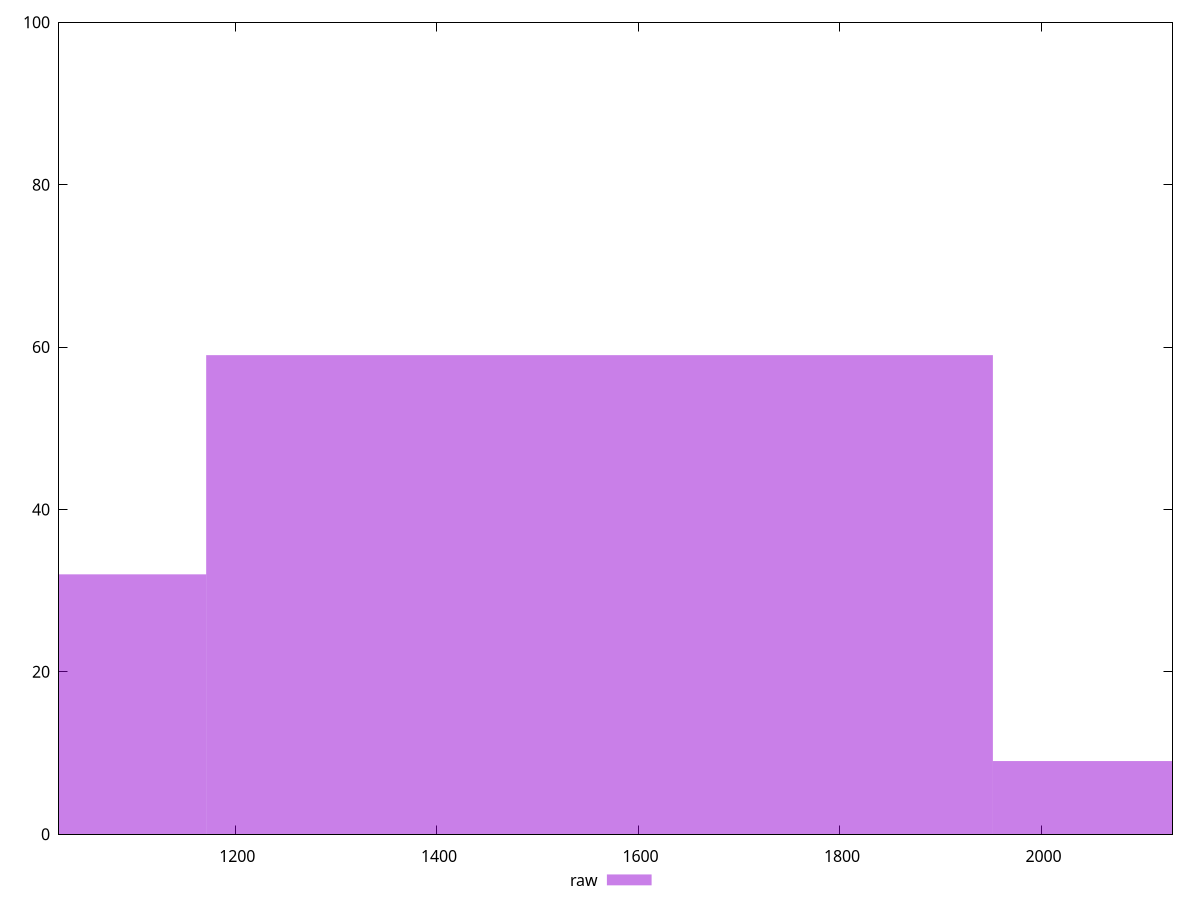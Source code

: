 reset

$raw <<EOF
1561.4051803353616 59
2342.1077705030425 9
780.7025901676808 32
EOF

set key outside below
set boxwidth 780.7025901676808
set xrange [1025:2130]
set yrange [0:100]
set trange [0:100]
set style fill transparent solid 0.5 noborder
set terminal svg size 640, 490 enhanced background rgb 'white'
set output "report/report_00029_2021-02-24T13-36-40.390Z/uses-rel-preload/samples/music/raw/histogram.svg"

plot $raw title "raw" with boxes

reset
